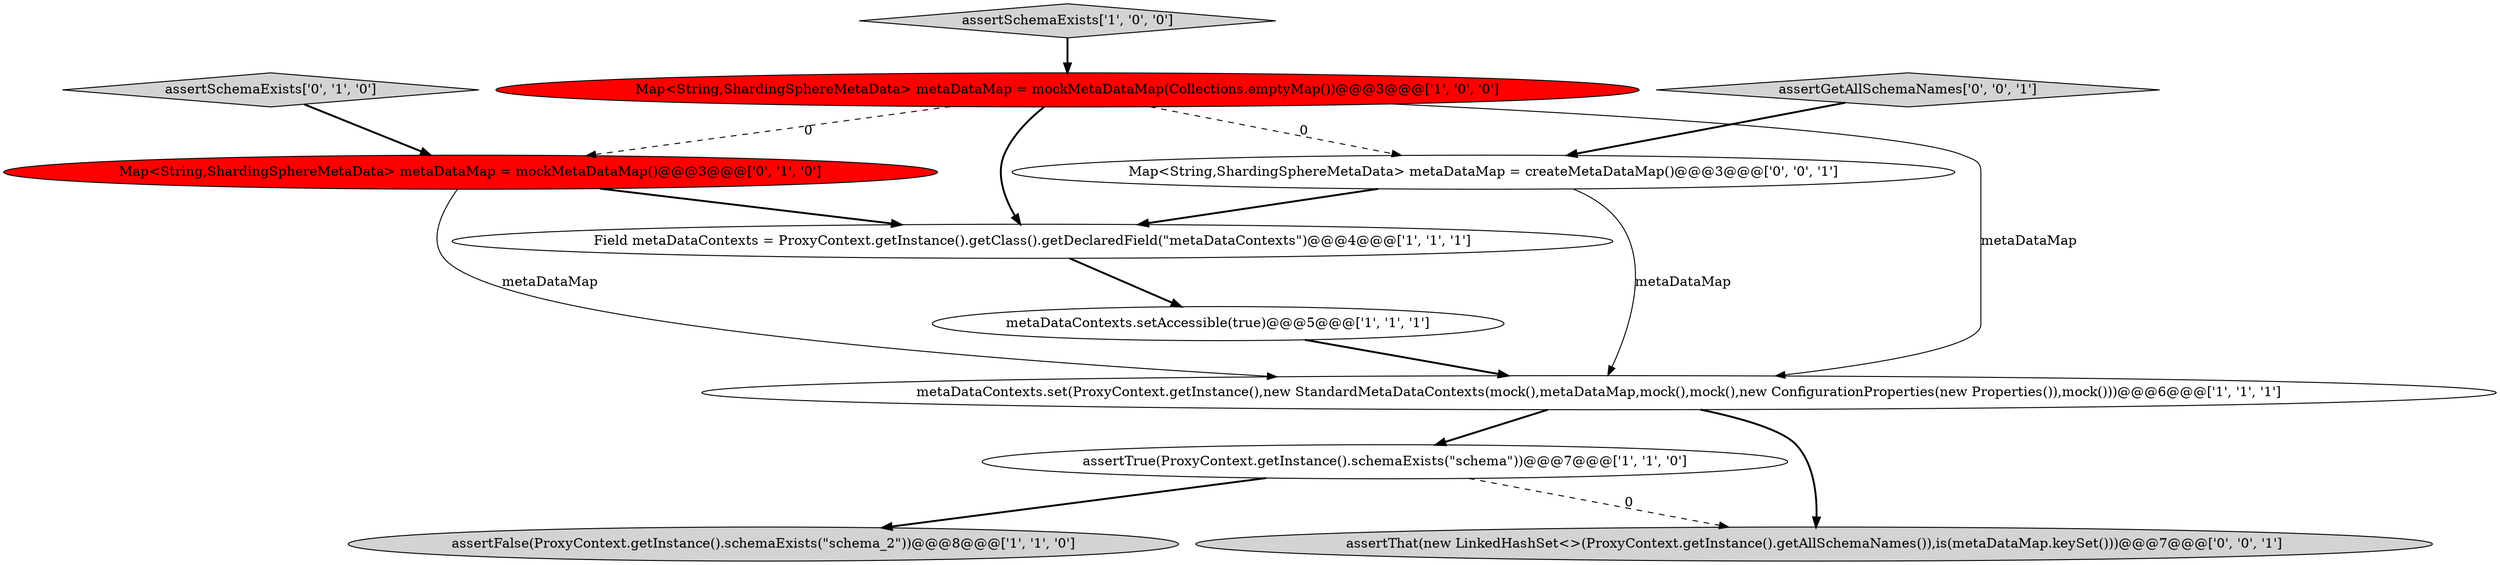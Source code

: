 digraph {
7 [style = filled, label = "Map<String,ShardingSphereMetaData> metaDataMap = mockMetaDataMap()@@@3@@@['0', '1', '0']", fillcolor = red, shape = ellipse image = "AAA1AAABBB2BBB"];
5 [style = filled, label = "assertTrue(ProxyContext.getInstance().schemaExists(\"schema\"))@@@7@@@['1', '1', '0']", fillcolor = white, shape = ellipse image = "AAA0AAABBB1BBB"];
10 [style = filled, label = "Map<String,ShardingSphereMetaData> metaDataMap = createMetaDataMap()@@@3@@@['0', '0', '1']", fillcolor = white, shape = ellipse image = "AAA0AAABBB3BBB"];
3 [style = filled, label = "assertFalse(ProxyContext.getInstance().schemaExists(\"schema_2\"))@@@8@@@['1', '1', '0']", fillcolor = lightgray, shape = ellipse image = "AAA0AAABBB1BBB"];
6 [style = filled, label = "Field metaDataContexts = ProxyContext.getInstance().getClass().getDeclaredField(\"metaDataContexts\")@@@4@@@['1', '1', '1']", fillcolor = white, shape = ellipse image = "AAA0AAABBB1BBB"];
8 [style = filled, label = "assertSchemaExists['0', '1', '0']", fillcolor = lightgray, shape = diamond image = "AAA0AAABBB2BBB"];
4 [style = filled, label = "assertSchemaExists['1', '0', '0']", fillcolor = lightgray, shape = diamond image = "AAA0AAABBB1BBB"];
1 [style = filled, label = "Map<String,ShardingSphereMetaData> metaDataMap = mockMetaDataMap(Collections.emptyMap())@@@3@@@['1', '0', '0']", fillcolor = red, shape = ellipse image = "AAA1AAABBB1BBB"];
9 [style = filled, label = "assertThat(new LinkedHashSet<>(ProxyContext.getInstance().getAllSchemaNames()),is(metaDataMap.keySet()))@@@7@@@['0', '0', '1']", fillcolor = lightgray, shape = ellipse image = "AAA0AAABBB3BBB"];
11 [style = filled, label = "assertGetAllSchemaNames['0', '0', '1']", fillcolor = lightgray, shape = diamond image = "AAA0AAABBB3BBB"];
2 [style = filled, label = "metaDataContexts.setAccessible(true)@@@5@@@['1', '1', '1']", fillcolor = white, shape = ellipse image = "AAA0AAABBB1BBB"];
0 [style = filled, label = "metaDataContexts.set(ProxyContext.getInstance(),new StandardMetaDataContexts(mock(),metaDataMap,mock(),mock(),new ConfigurationProperties(new Properties()),mock()))@@@6@@@['1', '1', '1']", fillcolor = white, shape = ellipse image = "AAA0AAABBB1BBB"];
8->7 [style = bold, label=""];
5->3 [style = bold, label=""];
10->0 [style = solid, label="metaDataMap"];
5->9 [style = dashed, label="0"];
4->1 [style = bold, label=""];
2->0 [style = bold, label=""];
1->6 [style = bold, label=""];
0->9 [style = bold, label=""];
1->10 [style = dashed, label="0"];
1->7 [style = dashed, label="0"];
11->10 [style = bold, label=""];
10->6 [style = bold, label=""];
7->0 [style = solid, label="metaDataMap"];
7->6 [style = bold, label=""];
1->0 [style = solid, label="metaDataMap"];
0->5 [style = bold, label=""];
6->2 [style = bold, label=""];
}
